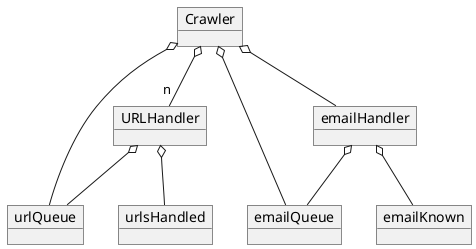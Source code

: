 @startuml
object Crawler
object URLHandler
object urlQueue
object urlsHandled
object emailHandler
object emailQueue
object emailKnown

Crawler o-- "n" URLHandler
Crawler o--  emailHandler
Crawler o-- urlQueue
Crawler o-- emailQueue
emailHandler o-- emailQueue
emailHandler o-- emailKnown
URLHandler o-- urlQueue
URLHandler o-- urlsHandled
@enduml
